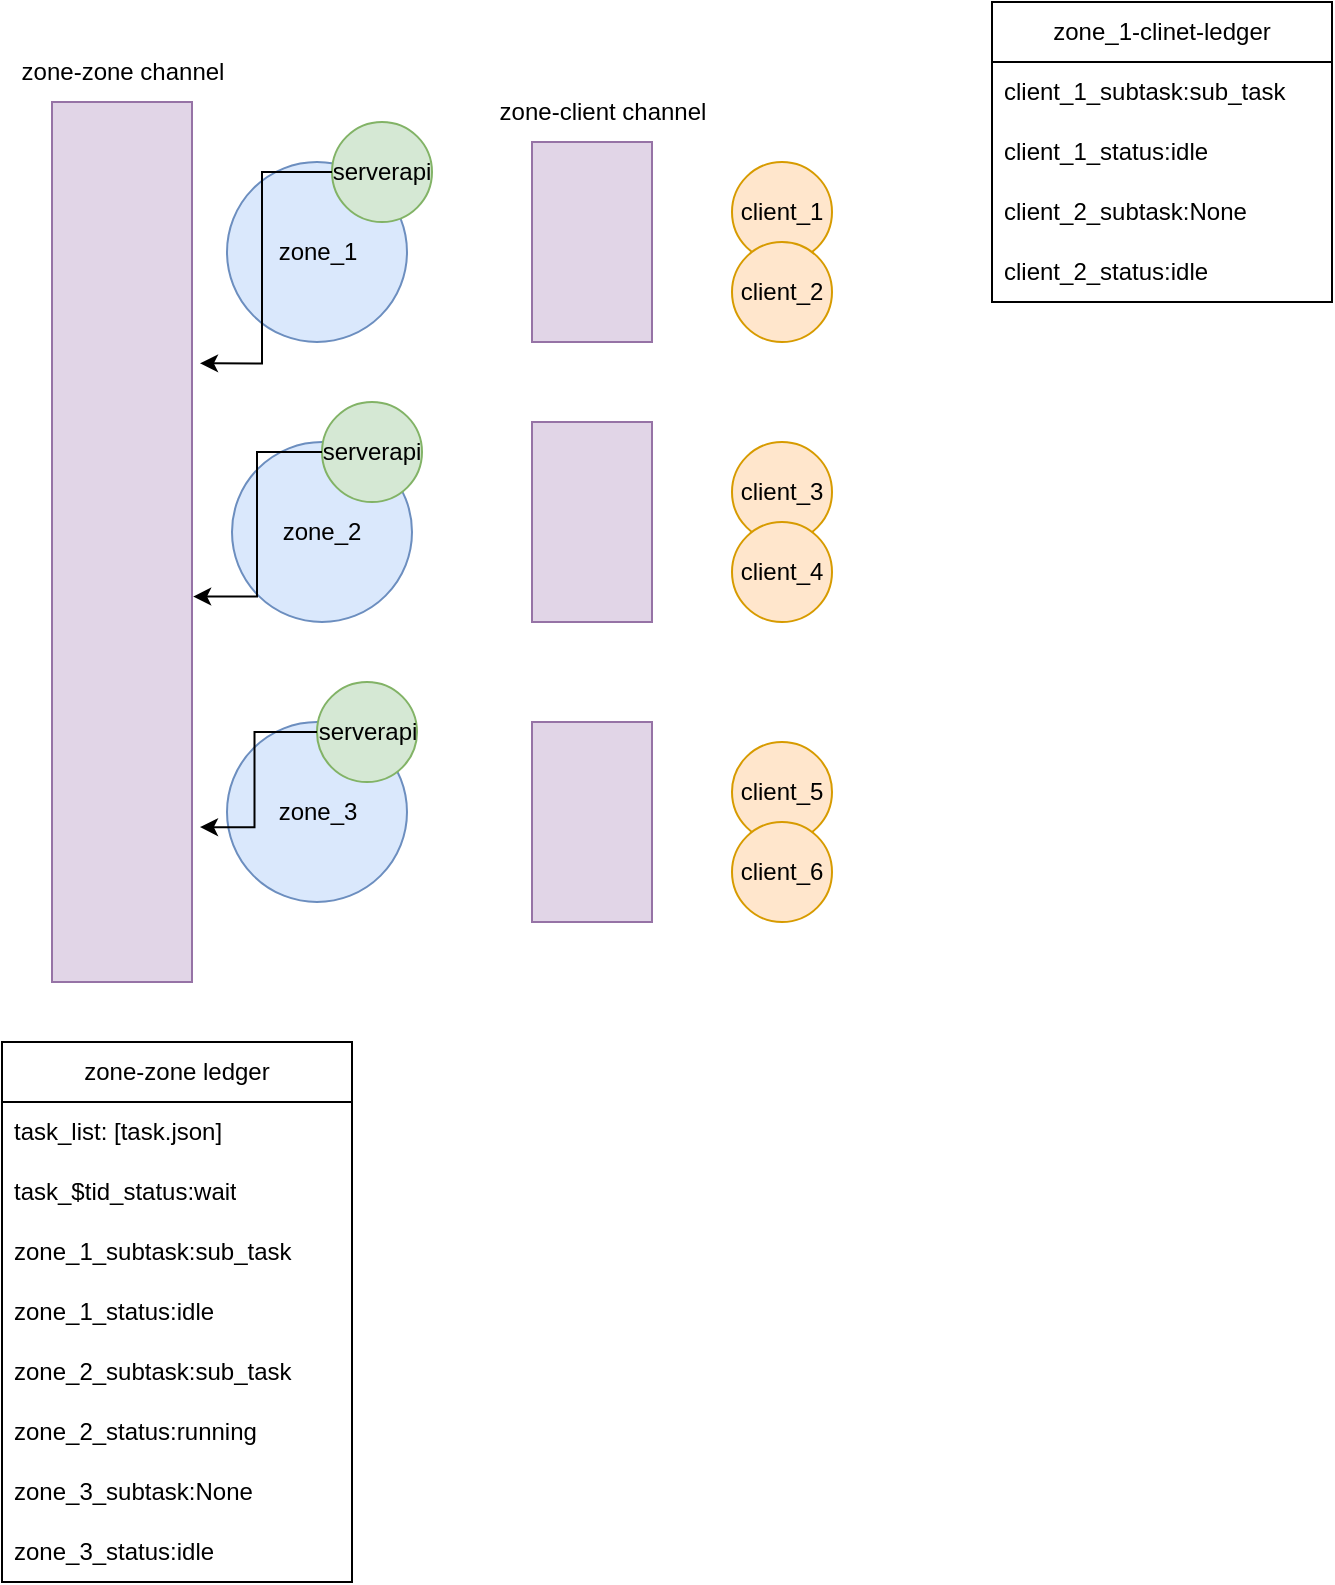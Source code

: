 <mxfile version="22.0.8" type="github">
  <diagram name="第 1 页" id="t2QXyQ-QbZ9Z8d4Gb-RY">
    <mxGraphModel dx="1050" dy="542" grid="1" gridSize="10" guides="1" tooltips="1" connect="1" arrows="1" fold="1" page="1" pageScale="1" pageWidth="827" pageHeight="1169" math="0" shadow="0">
      <root>
        <mxCell id="0" />
        <mxCell id="1" parent="0" />
        <mxCell id="CBjckpZ3NPQK95e5EVgt-3" value="" style="rounded=0;whiteSpace=wrap;html=1;fillColor=#e1d5e7;strokeColor=#9673a6;" parent="1" vertex="1">
          <mxGeometry x="50" y="80" width="70" height="440" as="geometry" />
        </mxCell>
        <mxCell id="CBjckpZ3NPQK95e5EVgt-5" value="zone-zone channel" style="text;html=1;align=center;verticalAlign=middle;resizable=0;points=[];autosize=1;strokeColor=none;fillColor=none;" parent="1" vertex="1">
          <mxGeometry x="25" y="50" width="120" height="30" as="geometry" />
        </mxCell>
        <mxCell id="CBjckpZ3NPQK95e5EVgt-6" value="" style="rounded=0;whiteSpace=wrap;html=1;fillColor=#e1d5e7;strokeColor=#9673a6;" parent="1" vertex="1">
          <mxGeometry x="290" y="100" width="60" height="100" as="geometry" />
        </mxCell>
        <mxCell id="CBjckpZ3NPQK95e5EVgt-7" value="zone-client channel" style="text;html=1;align=center;verticalAlign=middle;resizable=0;points=[];autosize=1;strokeColor=none;fillColor=none;" parent="1" vertex="1">
          <mxGeometry x="260" y="70" width="130" height="30" as="geometry" />
        </mxCell>
        <mxCell id="CBjckpZ3NPQK95e5EVgt-8" value="zone_1" style="ellipse;whiteSpace=wrap;html=1;aspect=fixed;fillColor=#dae8fc;strokeColor=#6c8ebf;" parent="1" vertex="1">
          <mxGeometry x="137.5" y="110" width="90" height="90" as="geometry" />
        </mxCell>
        <mxCell id="CBjckpZ3NPQK95e5EVgt-9" value="serverapi" style="ellipse;whiteSpace=wrap;html=1;aspect=fixed;fillColor=#d5e8d4;strokeColor=#82b366;" parent="1" vertex="1">
          <mxGeometry x="190" y="90" width="50" height="50" as="geometry" />
        </mxCell>
        <mxCell id="CBjckpZ3NPQK95e5EVgt-15" value="zone_2" style="ellipse;whiteSpace=wrap;html=1;aspect=fixed;fillColor=#dae8fc;strokeColor=#6c8ebf;" parent="1" vertex="1">
          <mxGeometry x="140" y="250" width="90" height="90" as="geometry" />
        </mxCell>
        <mxCell id="CBjckpZ3NPQK95e5EVgt-16" value="serverapi" style="ellipse;whiteSpace=wrap;html=1;aspect=fixed;fillColor=#d5e8d4;strokeColor=#82b366;" parent="1" vertex="1">
          <mxGeometry x="185" y="230" width="50" height="50" as="geometry" />
        </mxCell>
        <mxCell id="CBjckpZ3NPQK95e5EVgt-17" value="zone_3" style="ellipse;whiteSpace=wrap;html=1;aspect=fixed;fillColor=#dae8fc;strokeColor=#6c8ebf;" parent="1" vertex="1">
          <mxGeometry x="137.5" y="390" width="90" height="90" as="geometry" />
        </mxCell>
        <mxCell id="CBjckpZ3NPQK95e5EVgt-18" value="serverapi" style="ellipse;whiteSpace=wrap;html=1;aspect=fixed;fillColor=#d5e8d4;strokeColor=#82b366;" parent="1" vertex="1">
          <mxGeometry x="182.5" y="370" width="50" height="50" as="geometry" />
        </mxCell>
        <mxCell id="CBjckpZ3NPQK95e5EVgt-46" value="client_1" style="ellipse;whiteSpace=wrap;html=1;aspect=fixed;fillColor=#ffe6cc;strokeColor=#d79b00;" parent="1" vertex="1">
          <mxGeometry x="390" y="110" width="50" height="50" as="geometry" />
        </mxCell>
        <mxCell id="CBjckpZ3NPQK95e5EVgt-47" value="client_2" style="ellipse;whiteSpace=wrap;html=1;aspect=fixed;fillColor=#ffe6cc;strokeColor=#d79b00;" parent="1" vertex="1">
          <mxGeometry x="390" y="150" width="50" height="50" as="geometry" />
        </mxCell>
        <mxCell id="CBjckpZ3NPQK95e5EVgt-48" value="" style="rounded=0;whiteSpace=wrap;html=1;fillColor=#e1d5e7;strokeColor=#9673a6;" parent="1" vertex="1">
          <mxGeometry x="290" y="240" width="60" height="100" as="geometry" />
        </mxCell>
        <mxCell id="CBjckpZ3NPQK95e5EVgt-49" value="client_3" style="ellipse;whiteSpace=wrap;html=1;aspect=fixed;fillColor=#ffe6cc;strokeColor=#d79b00;" parent="1" vertex="1">
          <mxGeometry x="390" y="250" width="50" height="50" as="geometry" />
        </mxCell>
        <mxCell id="CBjckpZ3NPQK95e5EVgt-50" value="client_4" style="ellipse;whiteSpace=wrap;html=1;aspect=fixed;fillColor=#ffe6cc;strokeColor=#d79b00;" parent="1" vertex="1">
          <mxGeometry x="390" y="290" width="50" height="50" as="geometry" />
        </mxCell>
        <mxCell id="CBjckpZ3NPQK95e5EVgt-51" value="" style="rounded=0;whiteSpace=wrap;html=1;fillColor=#e1d5e7;strokeColor=#9673a6;" parent="1" vertex="1">
          <mxGeometry x="290" y="390" width="60" height="100" as="geometry" />
        </mxCell>
        <mxCell id="CBjckpZ3NPQK95e5EVgt-52" value="client_5" style="ellipse;whiteSpace=wrap;html=1;aspect=fixed;fillColor=#ffe6cc;strokeColor=#d79b00;" parent="1" vertex="1">
          <mxGeometry x="390" y="400" width="50" height="50" as="geometry" />
        </mxCell>
        <mxCell id="CBjckpZ3NPQK95e5EVgt-53" value="client_6" style="ellipse;whiteSpace=wrap;html=1;aspect=fixed;fillColor=#ffe6cc;strokeColor=#d79b00;" parent="1" vertex="1">
          <mxGeometry x="390" y="440" width="50" height="50" as="geometry" />
        </mxCell>
        <mxCell id="ZsgzPxXhqefABJ_Oc-89-1" value="zone_1-clinet-ledger" style="swimlane;fontStyle=0;childLayout=stackLayout;horizontal=1;startSize=30;horizontalStack=0;resizeParent=1;resizeParentMax=0;resizeLast=0;collapsible=1;marginBottom=0;whiteSpace=wrap;html=1;" parent="1" vertex="1">
          <mxGeometry x="520" y="30" width="170" height="150" as="geometry">
            <mxRectangle x="25" y="540" width="70" height="30" as="alternateBounds" />
          </mxGeometry>
        </mxCell>
        <mxCell id="ZsgzPxXhqefABJ_Oc-89-2" value="client_1_subtask:sub_task" style="text;strokeColor=none;fillColor=none;align=left;verticalAlign=middle;spacingLeft=4;spacingRight=4;overflow=hidden;points=[[0,0.5],[1,0.5]];portConstraint=eastwest;rotatable=0;whiteSpace=wrap;html=1;" parent="ZsgzPxXhqefABJ_Oc-89-1" vertex="1">
          <mxGeometry y="30" width="170" height="30" as="geometry" />
        </mxCell>
        <mxCell id="ZsgzPxXhqefABJ_Oc-89-3" value="client_1_status:idle" style="text;strokeColor=none;fillColor=none;align=left;verticalAlign=middle;spacingLeft=4;spacingRight=4;overflow=hidden;points=[[0,0.5],[1,0.5]];portConstraint=eastwest;rotatable=0;whiteSpace=wrap;html=1;" parent="ZsgzPxXhqefABJ_Oc-89-1" vertex="1">
          <mxGeometry y="60" width="170" height="30" as="geometry" />
        </mxCell>
        <mxCell id="ZsgzPxXhqefABJ_Oc-89-4" value="client_2_subtask:None" style="text;strokeColor=none;fillColor=none;align=left;verticalAlign=middle;spacingLeft=4;spacingRight=4;overflow=hidden;points=[[0,0.5],[1,0.5]];portConstraint=eastwest;rotatable=0;whiteSpace=wrap;html=1;" parent="ZsgzPxXhqefABJ_Oc-89-1" vertex="1">
          <mxGeometry y="90" width="170" height="30" as="geometry" />
        </mxCell>
        <mxCell id="ZsgzPxXhqefABJ_Oc-89-5" value="client_2_status:idle" style="text;strokeColor=none;fillColor=none;align=left;verticalAlign=middle;spacingLeft=4;spacingRight=4;overflow=hidden;points=[[0,0.5],[1,0.5]];portConstraint=eastwest;rotatable=0;whiteSpace=wrap;html=1;" parent="ZsgzPxXhqefABJ_Oc-89-1" vertex="1">
          <mxGeometry y="120" width="170" height="30" as="geometry" />
        </mxCell>
        <mxCell id="ZsgzPxXhqefABJ_Oc-89-37" value="zone-zone ledger" style="swimlane;fontStyle=0;childLayout=stackLayout;horizontal=1;startSize=30;horizontalStack=0;resizeParent=1;resizeParentMax=0;resizeLast=0;collapsible=1;marginBottom=0;whiteSpace=wrap;html=1;" parent="1" vertex="1">
          <mxGeometry x="25" y="550" width="175" height="270" as="geometry">
            <mxRectangle x="25" y="540" width="70" height="30" as="alternateBounds" />
          </mxGeometry>
        </mxCell>
        <mxCell id="ZsgzPxXhqefABJ_Oc-89-38" value="task_list: [task.json]" style="text;strokeColor=none;fillColor=none;align=left;verticalAlign=middle;spacingLeft=4;spacingRight=4;overflow=hidden;points=[[0,0.5],[1,0.5]];portConstraint=eastwest;rotatable=0;whiteSpace=wrap;html=1;" parent="ZsgzPxXhqefABJ_Oc-89-37" vertex="1">
          <mxGeometry y="30" width="175" height="30" as="geometry" />
        </mxCell>
        <mxCell id="ZsgzPxXhqefABJ_Oc-89-39" value="task_$tid_status:wait" style="text;strokeColor=none;fillColor=none;align=left;verticalAlign=middle;spacingLeft=4;spacingRight=4;overflow=hidden;points=[[0,0.5],[1,0.5]];portConstraint=eastwest;rotatable=0;whiteSpace=wrap;html=1;" parent="ZsgzPxXhqefABJ_Oc-89-37" vertex="1">
          <mxGeometry y="60" width="175" height="30" as="geometry" />
        </mxCell>
        <mxCell id="ZsgzPxXhqefABJ_Oc-89-40" value="zone_1_subtask:sub_task" style="text;strokeColor=none;fillColor=none;align=left;verticalAlign=middle;spacingLeft=4;spacingRight=4;overflow=hidden;points=[[0,0.5],[1,0.5]];portConstraint=eastwest;rotatable=0;whiteSpace=wrap;html=1;" parent="ZsgzPxXhqefABJ_Oc-89-37" vertex="1">
          <mxGeometry y="90" width="175" height="30" as="geometry" />
        </mxCell>
        <mxCell id="ZsgzPxXhqefABJ_Oc-89-41" value="zone_1_status:idle&lt;span id=&quot;docs-internal-guid-9119f84e-7fff-ce26-c6a9-abf0f229bee5&quot;&gt;&lt;/span&gt;" style="text;strokeColor=none;fillColor=none;align=left;verticalAlign=middle;spacingLeft=4;spacingRight=4;overflow=hidden;points=[[0,0.5],[1,0.5]];portConstraint=eastwest;rotatable=0;whiteSpace=wrap;html=1;" parent="ZsgzPxXhqefABJ_Oc-89-37" vertex="1">
          <mxGeometry y="120" width="175" height="30" as="geometry" />
        </mxCell>
        <mxCell id="ZsgzPxXhqefABJ_Oc-89-42" value="zone_2_subtask:sub_task" style="text;strokeColor=none;fillColor=none;align=left;verticalAlign=middle;spacingLeft=4;spacingRight=4;overflow=hidden;points=[[0,0.5],[1,0.5]];portConstraint=eastwest;rotatable=0;whiteSpace=wrap;html=1;" parent="ZsgzPxXhqefABJ_Oc-89-37" vertex="1">
          <mxGeometry y="150" width="175" height="30" as="geometry" />
        </mxCell>
        <mxCell id="ZsgzPxXhqefABJ_Oc-89-43" value="zone_2_status:running" style="text;strokeColor=none;fillColor=none;align=left;verticalAlign=middle;spacingLeft=4;spacingRight=4;overflow=hidden;points=[[0,0.5],[1,0.5]];portConstraint=eastwest;rotatable=0;whiteSpace=wrap;html=1;" parent="ZsgzPxXhqefABJ_Oc-89-37" vertex="1">
          <mxGeometry y="180" width="175" height="30" as="geometry" />
        </mxCell>
        <mxCell id="ZsgzPxXhqefABJ_Oc-89-44" value="zone_3_subtask:None" style="text;strokeColor=none;fillColor=none;align=left;verticalAlign=middle;spacingLeft=4;spacingRight=4;overflow=hidden;points=[[0,0.5],[1,0.5]];portConstraint=eastwest;rotatable=0;whiteSpace=wrap;html=1;" parent="ZsgzPxXhqefABJ_Oc-89-37" vertex="1">
          <mxGeometry y="210" width="175" height="30" as="geometry" />
        </mxCell>
        <mxCell id="ZsgzPxXhqefABJ_Oc-89-45" value="zone_3_status:idle" style="text;strokeColor=none;fillColor=none;align=left;verticalAlign=middle;spacingLeft=4;spacingRight=4;overflow=hidden;points=[[0,0.5],[1,0.5]];portConstraint=eastwest;rotatable=0;whiteSpace=wrap;html=1;" parent="ZsgzPxXhqefABJ_Oc-89-37" vertex="1">
          <mxGeometry y="240" width="175" height="30" as="geometry" />
        </mxCell>
        <mxCell id="ZsgzPxXhqefABJ_Oc-89-69" style="edgeStyle=orthogonalEdgeStyle;rounded=0;orthogonalLoop=1;jettySize=auto;html=1;entryX=1.057;entryY=0.297;entryDx=0;entryDy=0;entryPerimeter=0;" parent="1" source="CBjckpZ3NPQK95e5EVgt-9" target="CBjckpZ3NPQK95e5EVgt-3" edge="1">
          <mxGeometry relative="1" as="geometry" />
        </mxCell>
        <mxCell id="ZsgzPxXhqefABJ_Oc-89-70" style="edgeStyle=orthogonalEdgeStyle;rounded=0;orthogonalLoop=1;jettySize=auto;html=1;entryX=1.008;entryY=0.562;entryDx=0;entryDy=0;entryPerimeter=0;" parent="1" source="CBjckpZ3NPQK95e5EVgt-16" target="CBjckpZ3NPQK95e5EVgt-3" edge="1">
          <mxGeometry relative="1" as="geometry" />
        </mxCell>
        <mxCell id="ZsgzPxXhqefABJ_Oc-89-71" style="edgeStyle=orthogonalEdgeStyle;rounded=0;orthogonalLoop=1;jettySize=auto;html=1;entryX=1.057;entryY=0.824;entryDx=0;entryDy=0;entryPerimeter=0;" parent="1" source="CBjckpZ3NPQK95e5EVgt-18" target="CBjckpZ3NPQK95e5EVgt-3" edge="1">
          <mxGeometry relative="1" as="geometry" />
        </mxCell>
      </root>
    </mxGraphModel>
  </diagram>
</mxfile>
